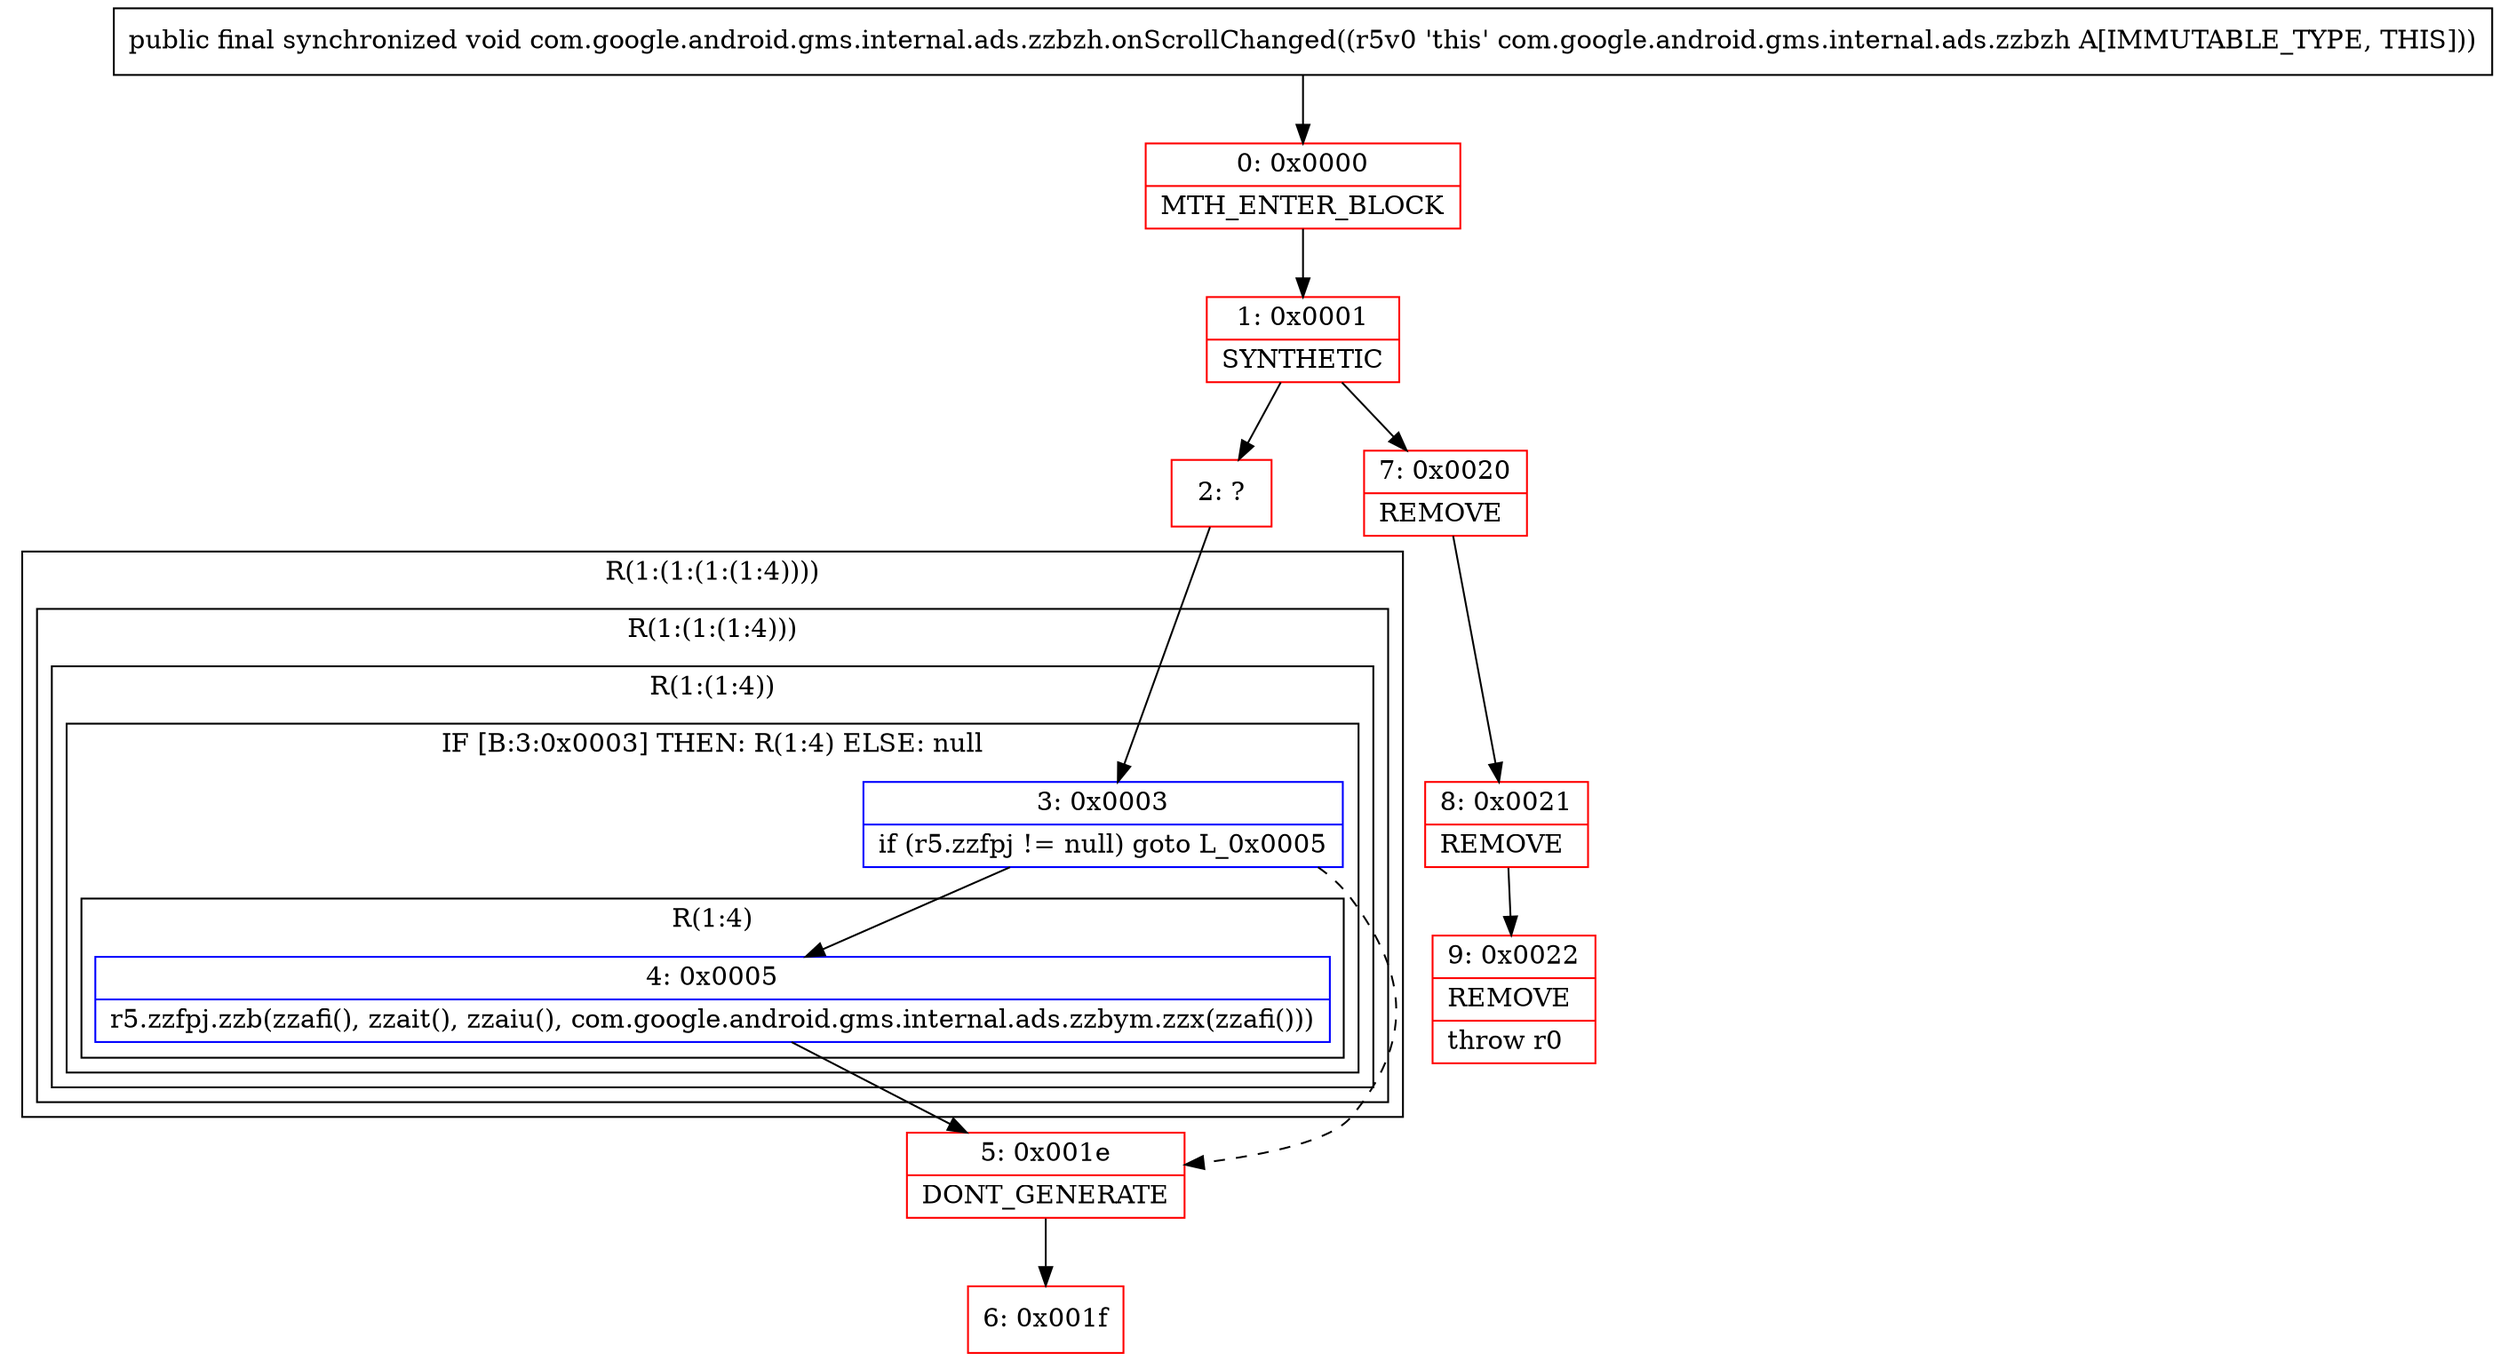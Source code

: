 digraph "CFG forcom.google.android.gms.internal.ads.zzbzh.onScrollChanged()V" {
subgraph cluster_Region_46892807 {
label = "R(1:(1:(1:(1:4))))";
node [shape=record,color=blue];
subgraph cluster_Region_1243599725 {
label = "R(1:(1:(1:4)))";
node [shape=record,color=blue];
subgraph cluster_Region_865678968 {
label = "R(1:(1:4))";
node [shape=record,color=blue];
subgraph cluster_IfRegion_2088968722 {
label = "IF [B:3:0x0003] THEN: R(1:4) ELSE: null";
node [shape=record,color=blue];
Node_3 [shape=record,label="{3\:\ 0x0003|if (r5.zzfpj != null) goto L_0x0005\l}"];
subgraph cluster_Region_573468986 {
label = "R(1:4)";
node [shape=record,color=blue];
Node_4 [shape=record,label="{4\:\ 0x0005|r5.zzfpj.zzb(zzafi(), zzait(), zzaiu(), com.google.android.gms.internal.ads.zzbym.zzx(zzafi()))\l}"];
}
}
}
}
}
Node_0 [shape=record,color=red,label="{0\:\ 0x0000|MTH_ENTER_BLOCK\l}"];
Node_1 [shape=record,color=red,label="{1\:\ 0x0001|SYNTHETIC\l}"];
Node_2 [shape=record,color=red,label="{2\:\ ?}"];
Node_5 [shape=record,color=red,label="{5\:\ 0x001e|DONT_GENERATE\l}"];
Node_6 [shape=record,color=red,label="{6\:\ 0x001f}"];
Node_7 [shape=record,color=red,label="{7\:\ 0x0020|REMOVE\l}"];
Node_8 [shape=record,color=red,label="{8\:\ 0x0021|REMOVE\l}"];
Node_9 [shape=record,color=red,label="{9\:\ 0x0022|REMOVE\l|throw r0\l}"];
MethodNode[shape=record,label="{public final synchronized void com.google.android.gms.internal.ads.zzbzh.onScrollChanged((r5v0 'this' com.google.android.gms.internal.ads.zzbzh A[IMMUTABLE_TYPE, THIS])) }"];
MethodNode -> Node_0;
Node_3 -> Node_4;
Node_3 -> Node_5[style=dashed];
Node_4 -> Node_5;
Node_0 -> Node_1;
Node_1 -> Node_2;
Node_1 -> Node_7;
Node_2 -> Node_3;
Node_5 -> Node_6;
Node_7 -> Node_8;
Node_8 -> Node_9;
}

